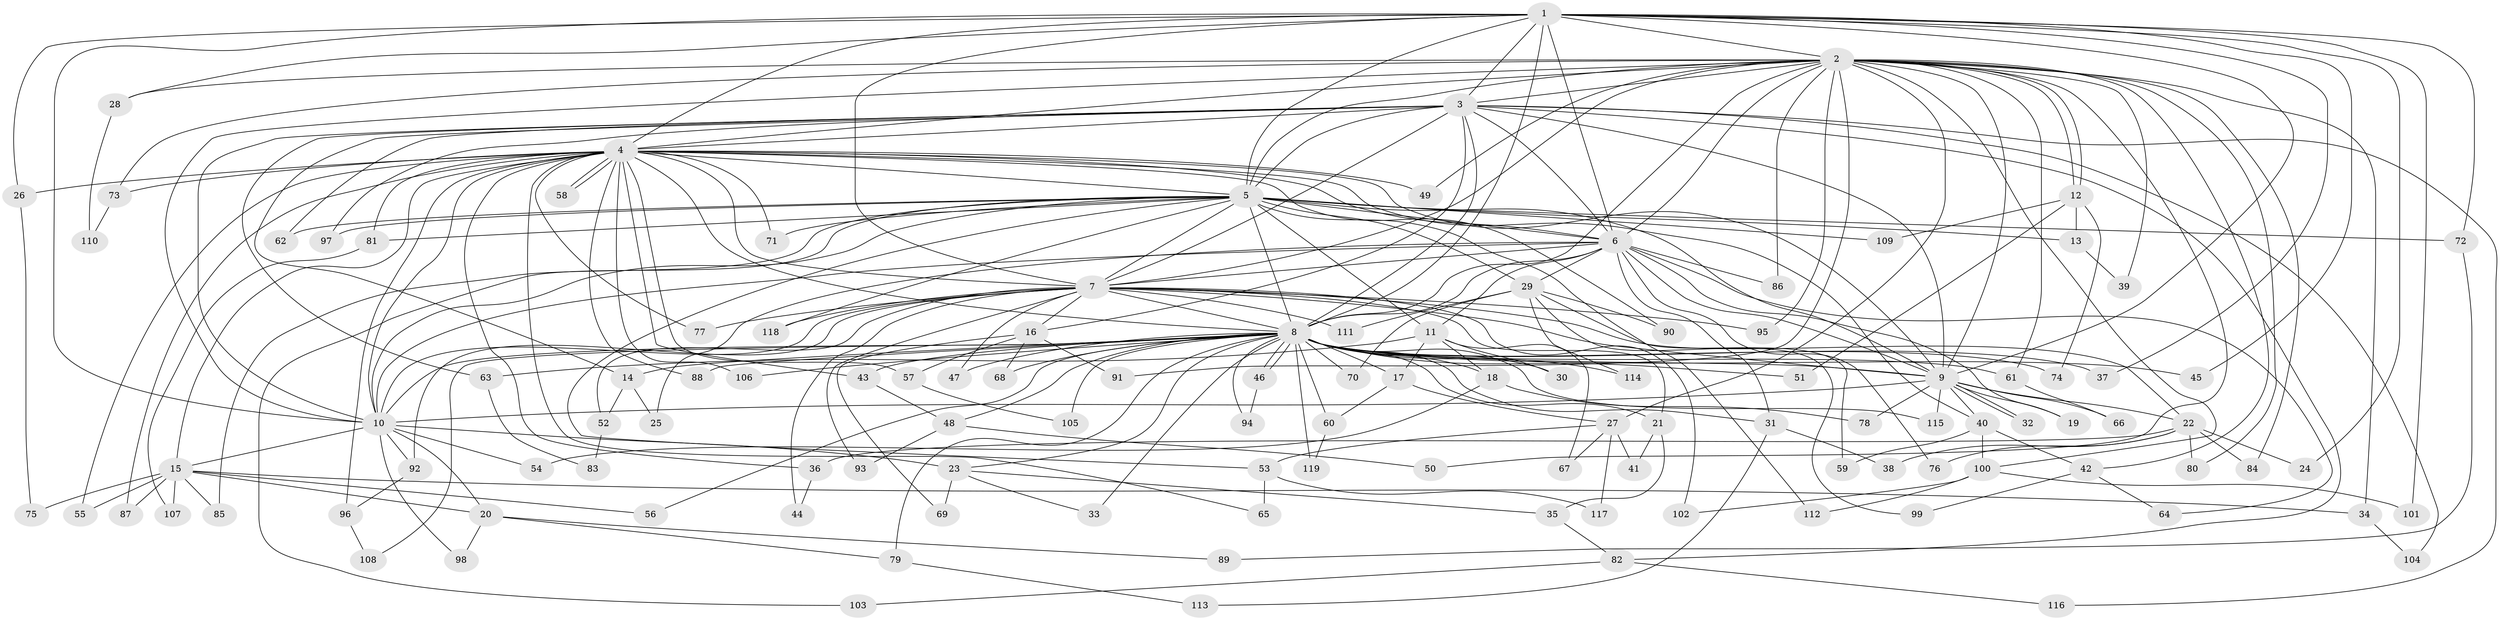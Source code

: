 // Generated by graph-tools (version 1.1) at 2025/25/03/09/25 03:25:47]
// undirected, 119 vertices, 263 edges
graph export_dot {
graph [start="1"]
  node [color=gray90,style=filled];
  1;
  2;
  3;
  4;
  5;
  6;
  7;
  8;
  9;
  10;
  11;
  12;
  13;
  14;
  15;
  16;
  17;
  18;
  19;
  20;
  21;
  22;
  23;
  24;
  25;
  26;
  27;
  28;
  29;
  30;
  31;
  32;
  33;
  34;
  35;
  36;
  37;
  38;
  39;
  40;
  41;
  42;
  43;
  44;
  45;
  46;
  47;
  48;
  49;
  50;
  51;
  52;
  53;
  54;
  55;
  56;
  57;
  58;
  59;
  60;
  61;
  62;
  63;
  64;
  65;
  66;
  67;
  68;
  69;
  70;
  71;
  72;
  73;
  74;
  75;
  76;
  77;
  78;
  79;
  80;
  81;
  82;
  83;
  84;
  85;
  86;
  87;
  88;
  89;
  90;
  91;
  92;
  93;
  94;
  95;
  96;
  97;
  98;
  99;
  100;
  101;
  102;
  103;
  104;
  105;
  106;
  107;
  108;
  109;
  110;
  111;
  112;
  113;
  114;
  115;
  116;
  117;
  118;
  119;
  1 -- 2;
  1 -- 3;
  1 -- 4;
  1 -- 5;
  1 -- 6;
  1 -- 7;
  1 -- 8;
  1 -- 9;
  1 -- 10;
  1 -- 24;
  1 -- 26;
  1 -- 28;
  1 -- 37;
  1 -- 45;
  1 -- 72;
  1 -- 101;
  2 -- 3;
  2 -- 4;
  2 -- 5;
  2 -- 6;
  2 -- 7;
  2 -- 8;
  2 -- 9;
  2 -- 10;
  2 -- 12;
  2 -- 12;
  2 -- 27;
  2 -- 28;
  2 -- 34;
  2 -- 39;
  2 -- 42;
  2 -- 49;
  2 -- 50;
  2 -- 61;
  2 -- 73;
  2 -- 80;
  2 -- 84;
  2 -- 86;
  2 -- 91;
  2 -- 95;
  2 -- 100;
  3 -- 4;
  3 -- 5;
  3 -- 6;
  3 -- 7;
  3 -- 8;
  3 -- 9;
  3 -- 10;
  3 -- 14;
  3 -- 16;
  3 -- 62;
  3 -- 63;
  3 -- 82;
  3 -- 97;
  3 -- 104;
  3 -- 116;
  4 -- 5;
  4 -- 6;
  4 -- 7;
  4 -- 8;
  4 -- 9;
  4 -- 10;
  4 -- 15;
  4 -- 26;
  4 -- 36;
  4 -- 40;
  4 -- 43;
  4 -- 49;
  4 -- 55;
  4 -- 57;
  4 -- 58;
  4 -- 58;
  4 -- 65;
  4 -- 71;
  4 -- 73;
  4 -- 77;
  4 -- 81;
  4 -- 87;
  4 -- 88;
  4 -- 90;
  4 -- 96;
  4 -- 106;
  5 -- 6;
  5 -- 7;
  5 -- 8;
  5 -- 9;
  5 -- 10;
  5 -- 11;
  5 -- 13;
  5 -- 29;
  5 -- 53;
  5 -- 62;
  5 -- 71;
  5 -- 72;
  5 -- 81;
  5 -- 85;
  5 -- 97;
  5 -- 103;
  5 -- 109;
  5 -- 112;
  5 -- 118;
  6 -- 7;
  6 -- 8;
  6 -- 9;
  6 -- 10;
  6 -- 11;
  6 -- 19;
  6 -- 25;
  6 -- 29;
  6 -- 31;
  6 -- 64;
  6 -- 76;
  6 -- 86;
  7 -- 8;
  7 -- 9;
  7 -- 10;
  7 -- 16;
  7 -- 21;
  7 -- 22;
  7 -- 44;
  7 -- 47;
  7 -- 52;
  7 -- 77;
  7 -- 92;
  7 -- 93;
  7 -- 95;
  7 -- 102;
  7 -- 111;
  7 -- 118;
  8 -- 9;
  8 -- 10;
  8 -- 14;
  8 -- 17;
  8 -- 18;
  8 -- 21;
  8 -- 23;
  8 -- 30;
  8 -- 31;
  8 -- 33;
  8 -- 37;
  8 -- 43;
  8 -- 45;
  8 -- 46;
  8 -- 46;
  8 -- 47;
  8 -- 48;
  8 -- 51;
  8 -- 56;
  8 -- 60;
  8 -- 61;
  8 -- 68;
  8 -- 70;
  8 -- 74;
  8 -- 79;
  8 -- 88;
  8 -- 94;
  8 -- 105;
  8 -- 106;
  8 -- 108;
  8 -- 114;
  8 -- 115;
  8 -- 119;
  9 -- 10;
  9 -- 19;
  9 -- 22;
  9 -- 32;
  9 -- 32;
  9 -- 40;
  9 -- 66;
  9 -- 78;
  9 -- 115;
  10 -- 15;
  10 -- 20;
  10 -- 23;
  10 -- 54;
  10 -- 92;
  10 -- 98;
  11 -- 17;
  11 -- 18;
  11 -- 30;
  11 -- 63;
  11 -- 67;
  12 -- 13;
  12 -- 51;
  12 -- 74;
  12 -- 109;
  13 -- 39;
  14 -- 25;
  14 -- 52;
  15 -- 20;
  15 -- 34;
  15 -- 55;
  15 -- 56;
  15 -- 75;
  15 -- 85;
  15 -- 87;
  15 -- 107;
  16 -- 57;
  16 -- 68;
  16 -- 69;
  16 -- 91;
  17 -- 27;
  17 -- 60;
  18 -- 54;
  18 -- 78;
  20 -- 79;
  20 -- 89;
  20 -- 98;
  21 -- 35;
  21 -- 41;
  22 -- 24;
  22 -- 36;
  22 -- 38;
  22 -- 76;
  22 -- 80;
  22 -- 84;
  23 -- 33;
  23 -- 35;
  23 -- 69;
  26 -- 75;
  27 -- 41;
  27 -- 53;
  27 -- 67;
  27 -- 117;
  28 -- 110;
  29 -- 59;
  29 -- 70;
  29 -- 90;
  29 -- 99;
  29 -- 111;
  29 -- 114;
  31 -- 38;
  31 -- 113;
  34 -- 104;
  35 -- 82;
  36 -- 44;
  40 -- 42;
  40 -- 59;
  40 -- 100;
  42 -- 64;
  42 -- 99;
  43 -- 48;
  46 -- 94;
  48 -- 50;
  48 -- 93;
  52 -- 83;
  53 -- 65;
  53 -- 117;
  57 -- 105;
  60 -- 119;
  61 -- 66;
  63 -- 83;
  72 -- 89;
  73 -- 110;
  79 -- 113;
  81 -- 107;
  82 -- 103;
  82 -- 116;
  92 -- 96;
  96 -- 108;
  100 -- 101;
  100 -- 102;
  100 -- 112;
}
